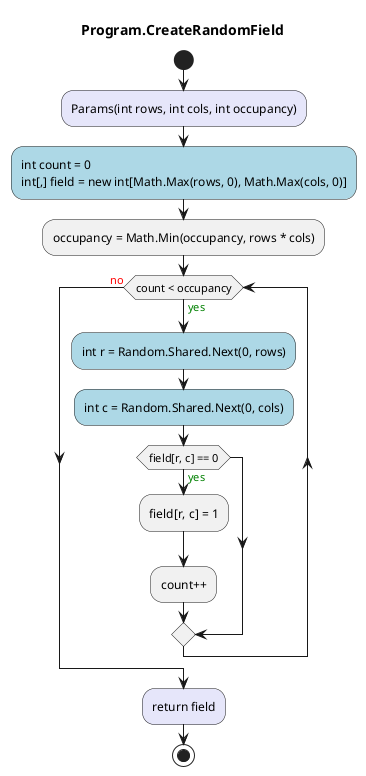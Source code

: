@startuml Program.CreateRandomField
title Program.CreateRandomField
start
#Lavender:Params(int rows, int cols, int occupancy);
#LightBlue:int count = 0
int[,] field = new int[Math.Max(rows, 0), Math.Max(cols, 0)];
:occupancy = Math.Min(occupancy, rows * cols);
while (count < occupancy) is (<color:green>yes)
    #LightBlue:int r = Random.Shared.Next(0, rows);
    #LightBlue:int c = Random.Shared.Next(0, cols);
    if (field[r, c] == 0) then (<color:green>yes)
        :field[r, c] = 1;
        :count++;
    endif
endwhile (<color:red>no)
#Lavender:return field;
stop
@enduml
